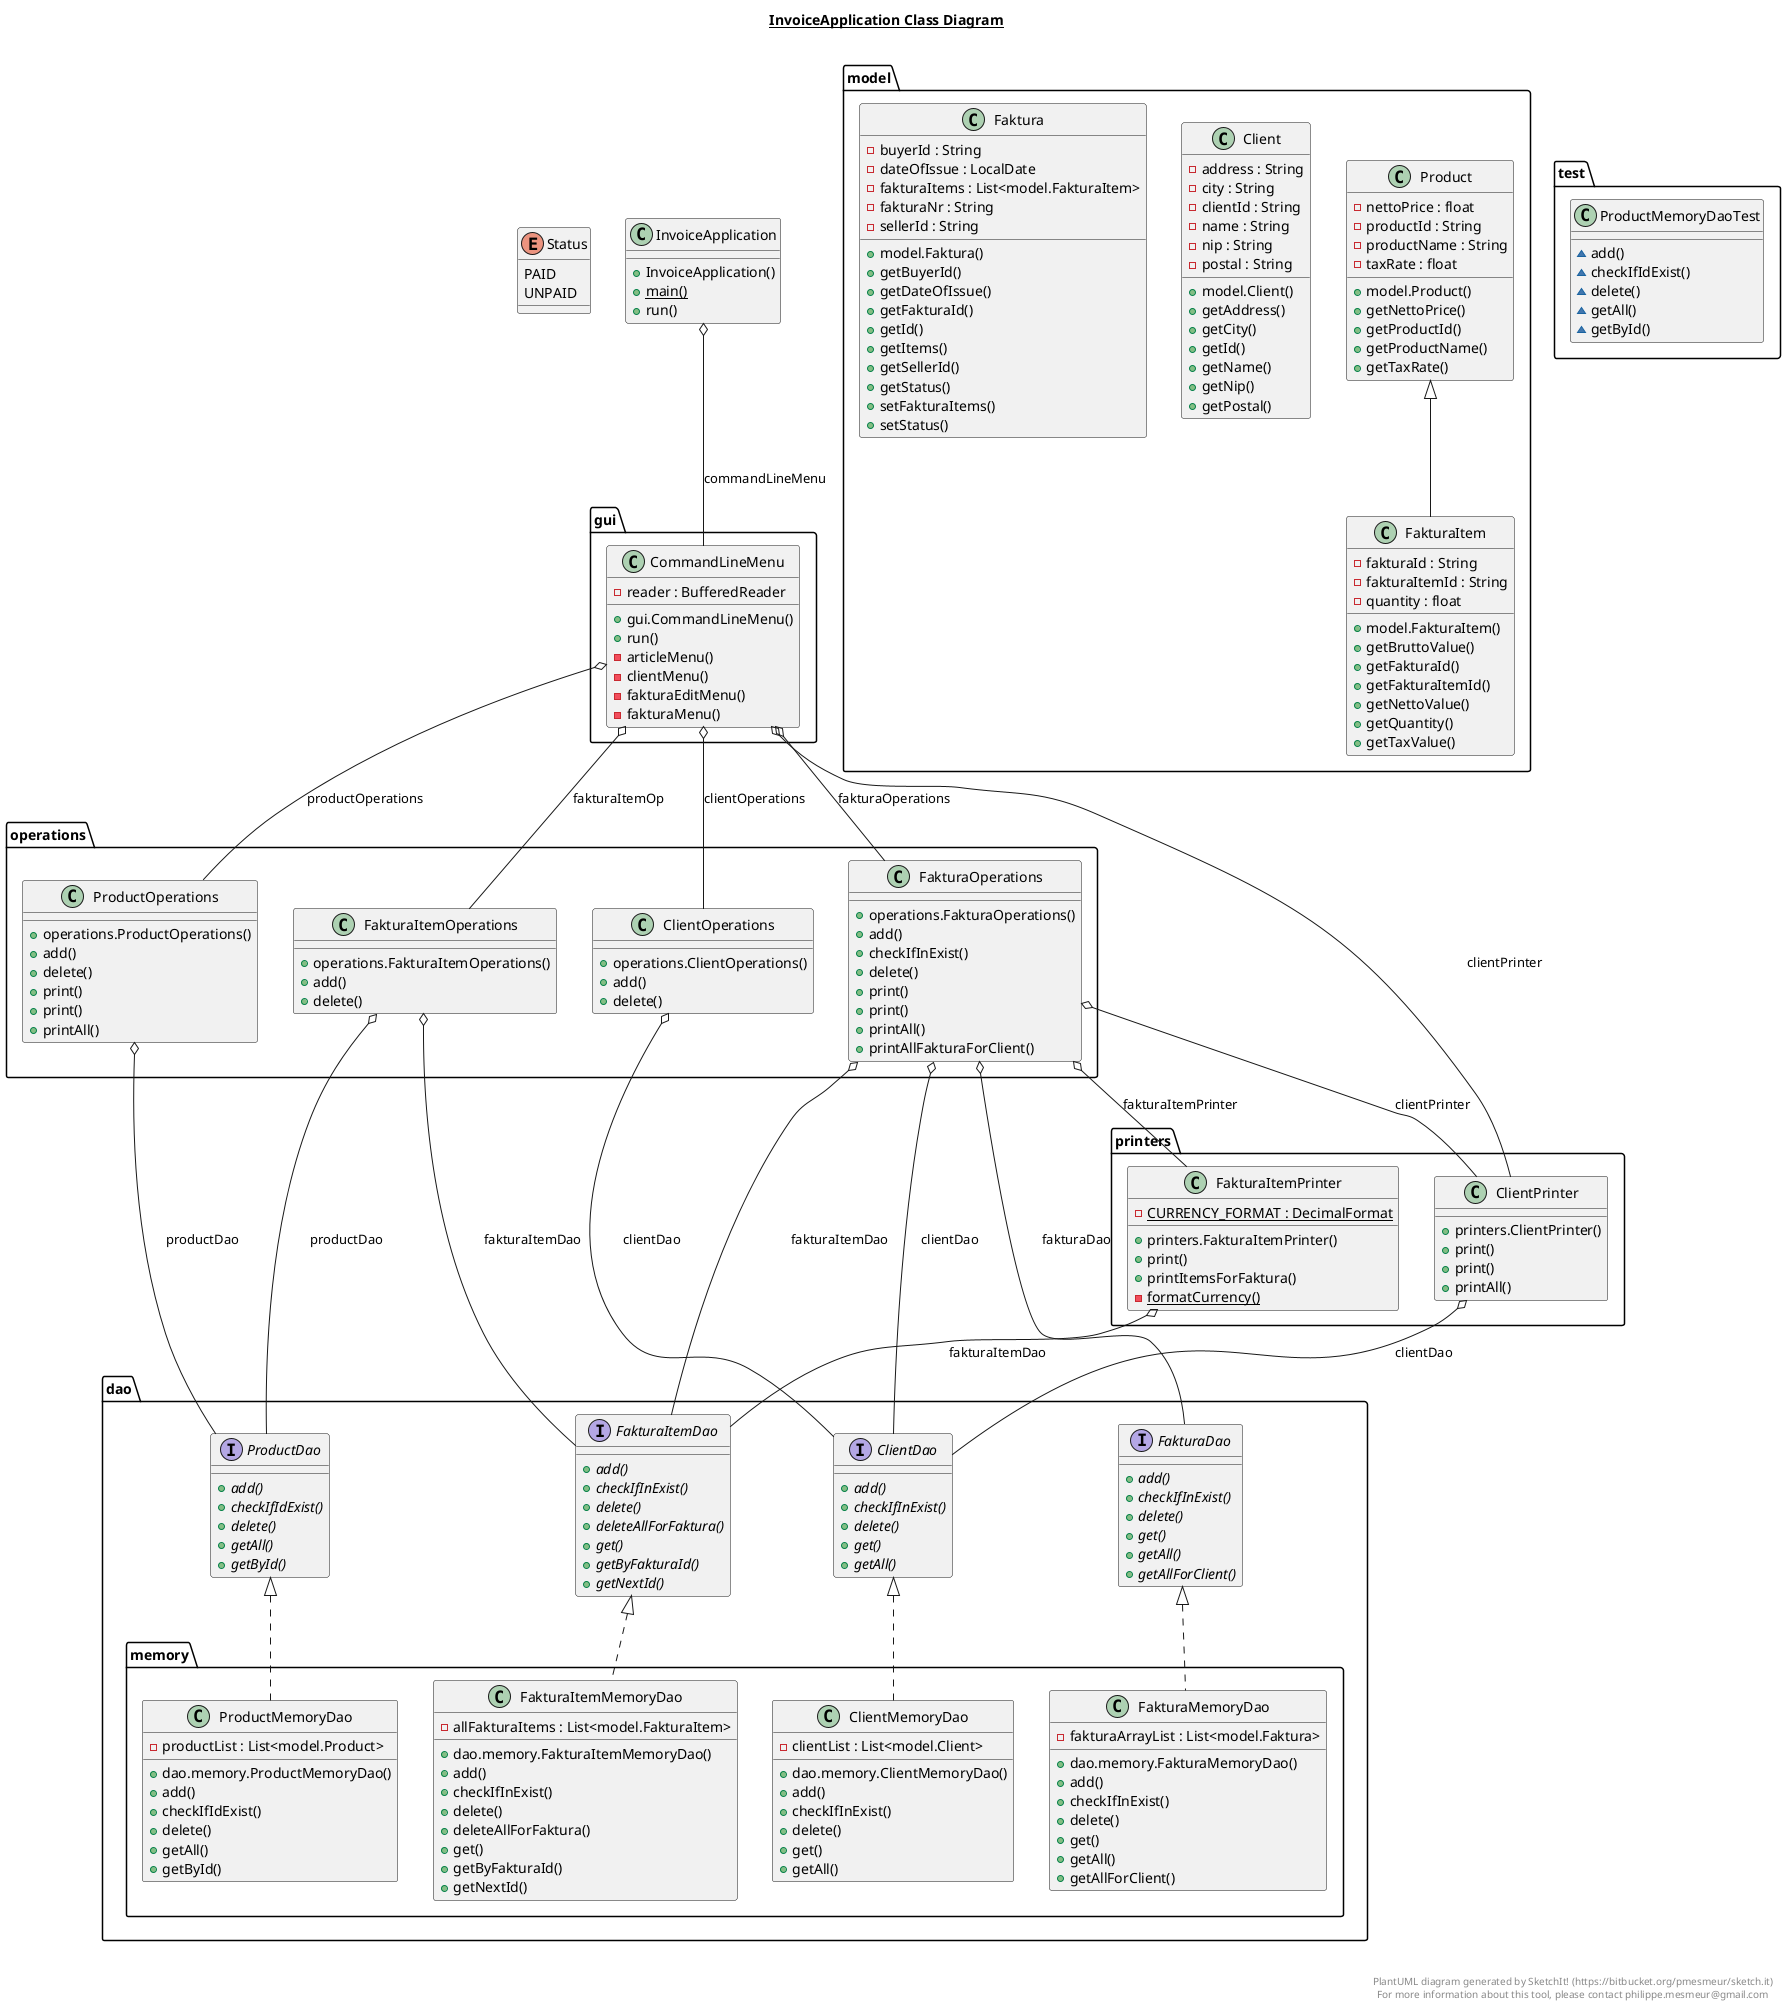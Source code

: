 @startuml

title __InvoiceApplication Class Diagram__\n

      class model.Client {
        - address : String
        - city : String
        - clientId : String
        - name : String
        - nip : String
        - postal : String
        + model.Client()
        + getAddress()
        + getCity()
        + getId()
        + getName()
        + getNip()
        + getPostal()
      }

      interface dao.ClientDao {
          {abstract} + add()
          {abstract} + checkIfInExist()
          {abstract} + delete()
          {abstract} + get()
          {abstract} + getAll()
      }



      class dao.memory.ClientMemoryDao {
          - clientList : List<model.Client>
          + dao.memory.ClientMemoryDao()
          + add()
          + checkIfInExist()
          + delete()
          + get()
          + getAll()
      }


      class operations.ClientOperations {
          + operations.ClientOperations()
          + add()
          + delete()
      }



      class printers.ClientPrinter {
          + printers.ClientPrinter()
          + print()
          + print()
          + printAll()
      }

      class gui.CommandLineMenu {
          - reader : BufferedReader
          + gui.CommandLineMenu()
          + run()
          - articleMenu()
          - clientMenu()
          - fakturaEditMenu()
          - fakturaMenu()
      }

      class model.Faktura {
          - buyerId : String
          - dateOfIssue : LocalDate
          - fakturaItems : List<model.FakturaItem>
          - fakturaNr : String
          - sellerId : String
          + model.Faktura()
          + getBuyerId()
          + getDateOfIssue()
          + getFakturaId()
          + getId()
          + getItems()
          + getSellerId()
          + getStatus()
          + setFakturaItems()
          + setStatus()
      }

      enum Status {
        PAID
        UNPAID
      }

      interface dao.FakturaDao {
          {abstract} + add()
          {abstract} + checkIfInExist()
          {abstract} + delete()
          {abstract} + get()
          {abstract} + getAll()
          {abstract} + getAllForClient()
      }

      class model.FakturaItem {
          - fakturaId : String
          - fakturaItemId : String
          - quantity : float
          + model.FakturaItem()
          + getBruttoValue()
          + getFakturaId()
          + getFakturaItemId()
          + getNettoValue()
          + getQuantity()
          + getTaxValue()
      }

      interface dao.FakturaItemDao {
          {abstract} + add()
          {abstract} + checkIfInExist()
          {abstract} + delete()
          {abstract} + deleteAllForFaktura()
          {abstract} + get()
          {abstract} + getByFakturaId()
          {abstract} + getNextId()
      }

      class dao.memory.FakturaItemMemoryDao {
          - allFakturaItems : List<model.FakturaItem>
          + dao.memory.FakturaItemMemoryDao()
          + add()
          + checkIfInExist()
          + delete()
          + deleteAllForFaktura()
          + get()
          + getByFakturaId()
          + getNextId()
      }

      class operations.FakturaItemOperations {
          + operations.FakturaItemOperations()
          + add()
          + delete()
      }

      class printers.FakturaItemPrinter {
          {static} - CURRENCY_FORMAT : DecimalFormat
          + printers.FakturaItemPrinter()
          + print()
          + printItemsForFaktura()
          {static} - formatCurrency()
      }

      class dao.memory.FakturaMemoryDao {
          - fakturaArrayList : List<model.Faktura>
          + dao.memory.FakturaMemoryDao()
          + add()
          + checkIfInExist()
          + delete()
          + get()
          + getAll()
          + getAllForClient()
      }

      class operations.FakturaOperations {
          + operations.FakturaOperations()
          + add()
          + checkIfInExist()
          + delete()
          + print()
          + print()
          + printAll()
          + printAllFakturaForClient()
      }

      class InvoiceApplication {
          + InvoiceApplication()
          {static} + main()
          + run()
      }

      class model.Product {
          - nettoPrice : float
          - productId : String
          - productName : String
          - taxRate : float
          + model.Product()
          + getNettoPrice()
          + getProductId()
          + getProductName()
          + getTaxRate()
      }

      interface dao.ProductDao {
          {abstract} + add()
          {abstract} + checkIfIdExist()
          {abstract} + delete()
          {abstract} + getAll()
          {abstract} + getById()
      }

      class dao.memory.ProductMemoryDao {
          - productList : List<model.Product>
          + dao.memory.ProductMemoryDao()
          + add()
          + checkIfIdExist()
          + delete()
          + getAll()
          + getById()
      }

      class test.ProductMemoryDaoTest {
          ~ add()
          ~ checkIfIdExist()
          ~ delete()
          ~ getAll()
          ~ getById()
      }

      class operations.ProductOperations {
          + operations.ProductOperations()
          + add()
          + delete()
          + print()
          + print()
          + printAll()
      }


  dao.memory.ClientMemoryDao .up.|> dao.ClientDao
  operations.ClientOperations o-- dao.ClientDao : clientDao
  printers.ClientPrinter o-- dao.ClientDao : clientDao
  gui.CommandLineMenu o-- operations.ClientOperations : clientOperations
  gui.CommandLineMenu o-- printers.ClientPrinter : clientPrinter
  gui.CommandLineMenu o-- operations.FakturaItemOperations : fakturaItemOp
  gui.CommandLineMenu o-- operations.FakturaOperations : fakturaOperations
  gui.CommandLineMenu o-- operations.ProductOperations : productOperations
  model.Faktura o-- model.Faktura.Status : status
  model.Faktura +-down- model.Faktura.Status
  model.FakturaItem -up-|> model.Product
  dao.memory.FakturaItemMemoryDao .up.|> dao.FakturaItemDao
  operations.FakturaItemOperations o-- dao.FakturaItemDao : fakturaItemDao
  operations.FakturaItemOperations o-- dao.ProductDao : productDao
  printers.FakturaItemPrinter o-- dao.FakturaItemDao : fakturaItemDao
  dao.memory.FakturaMemoryDao .up.|> dao.FakturaDao
  operations.FakturaOperations o-- dao.ClientDao : clientDao
  operations.FakturaOperations o-- printers.ClientPrinter : clientPrinter
  operations.FakturaOperations o-- dao.FakturaDao : fakturaDao
  operations.FakturaOperations o-- dao.FakturaItemDao : fakturaItemDao
  operations.FakturaOperations o-- printers.FakturaItemPrinter : fakturaItemPrinter
  InvoiceApplication o-- gui.CommandLineMenu : commandLineMenu
  dao.memory.ProductMemoryDao .up.|> dao.ProductDao
  operations.ProductOperations o-- dao.ProductDao : productDao


right footer


PlantUML diagram generated by SketchIt! (https://bitbucket.org/pmesmeur/sketch.it)
For more information about this tool, please contact philippe.mesmeur@gmail.com
endfooter

@enduml
